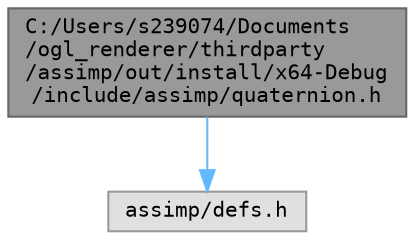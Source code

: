 digraph "C:/Users/s239074/Documents/ogl_renderer/thirdparty/assimp/out/install/x64-Debug/include/assimp/quaternion.h"
{
 // LATEX_PDF_SIZE
  bgcolor="transparent";
  edge [fontname=Terminal,fontsize=10,labelfontname=Helvetica,labelfontsize=10];
  node [fontname=Terminal,fontsize=10,shape=box,height=0.2,width=0.4];
  Node1 [label="C:/Users/s239074/Documents\l/ogl_renderer/thirdparty\l/assimp/out/install/x64-Debug\l/include/assimp/quaternion.h",height=0.2,width=0.4,color="gray40", fillcolor="grey60", style="filled", fontcolor="black",tooltip="Quaternion structure, including operators when compiling in C++."];
  Node1 -> Node2 [color="steelblue1",style="solid"];
  Node2 [label="assimp/defs.h",height=0.2,width=0.4,color="grey60", fillcolor="#E0E0E0", style="filled",tooltip=" "];
}
